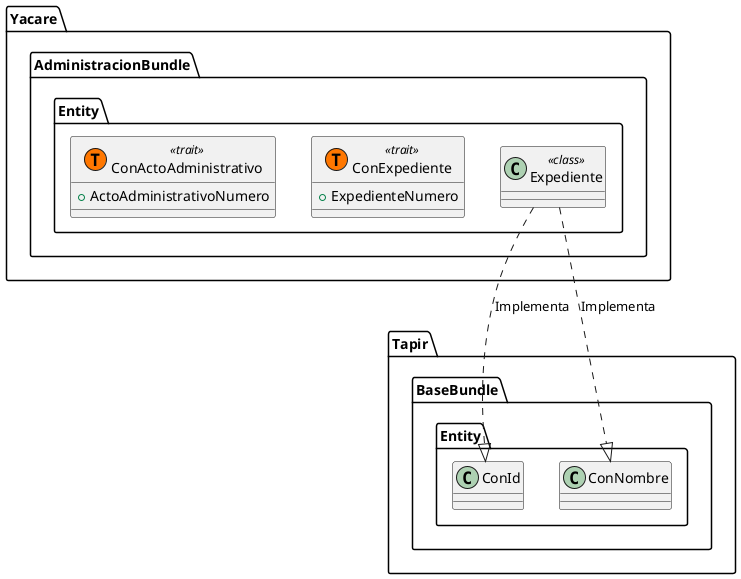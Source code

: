 @startuml

namespace Yacare.AdministracionBundle.Entity  {
	class Expediente <<class>> {		
	}
	class ConExpediente <<(T,#FF7700) trait>> {
  		+ExpedienteNumero
  		
	}
	class ConActoAdministrativo <<(T,#FF7700) trait>> {
  		+ActoAdministrativoNumero
  		
 	}
}

Yacare.AdministracionBundle.Entity.Expediente..|> Tapir.BaseBundle.Entity.ConId: Implementa
Yacare.AdministracionBundle.Entity.Expediente..|> Tapir.BaseBundle.Entity.ConNombre: Implementa

@enduml
